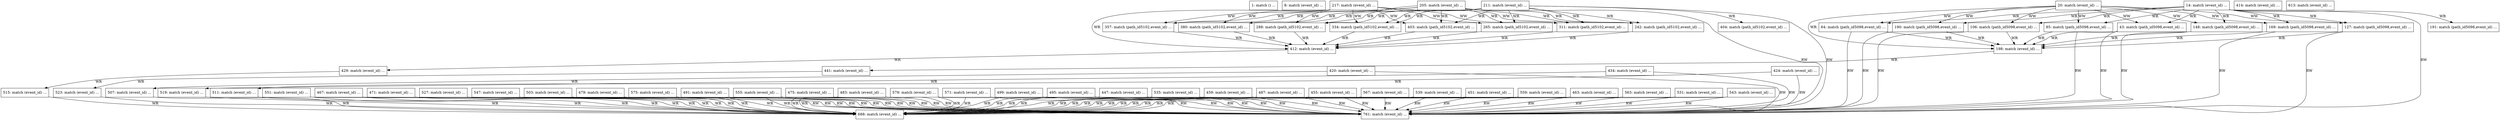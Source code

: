 digraph G {
  "1: match () ...
" [shape=box, ];
  "8: match (event_id) ...
" [shape=box, ];
  "14: match (event_id) ...
" [shape=box, ];
  "20: match (event_id) ...
" [shape=box, ];
  "43: match (path_id5098,event_id) ...
" [shape=box, ];
  "64: match (path_id5098,event_id) ...
" [shape=box, ];
  "85: match (path_id5098,event_id) ...
" [shape=box, ];
  "106: match (path_id5098,event_id) ...
" [shape=box, ];
  "127: match (path_id5098,event_id) ...
" [shape=box, ];
  "148: match (path_id5098,event_id) ...
" [shape=box, ];
  "169: match (path_id5098,event_id) ...
" [shape=box, ];
  "190: match (path_id5098,event_id) ...
" [shape=box, ];
  "191: match (path_id5098,event_id) ...
" [shape=box, ];
  "198: match (event_id) ...
" [shape=box, ];
  "205: match (event_id) ...
" [shape=box, ];
  "211: match (event_id) ...
" [shape=box, ];
  "217: match (event_id) ...
" [shape=box, ];
  "242: match (path_id5102,event_id) ...
" [shape=box, ];
  "265: match (path_id5102,event_id) ...
" [shape=box, ];
  "288: match (path_id5102,event_id) ...
" [shape=box, ];
  "311: match (path_id5102,event_id) ...
" [shape=box, ];
  "334: match (path_id5102,event_id) ...
" [shape=box, ];
  "357: match (path_id5102,event_id) ...
" [shape=box, ];
  "380: match (path_id5102,event_id) ...
" [shape=box, ];
  "403: match (path_id5102,event_id) ...
" [shape=box, ];
  "404: match (path_id5102,event_id) ...
" [shape=box, ];
  "412: match (event_id) ...
" [shape=box, ];
  "414: match (event_id) ...
" [shape=box, ];
  "420: match (event_id) ...
" [shape=box, ];
  "424: match (event_id) ...
" [shape=box, ];
  "429: match (event_id) ...
" [shape=box, ];
  "434: match (event_id) ...
" [shape=box, ];
  "441: match (event_id) ...
" [shape=box, ];
  "447: match (event_id) ...
" [shape=box, ];
  "451: match (event_id) ...
" [shape=box, ];
  "455: match (event_id) ...
" [shape=box, ];
  "459: match (event_id) ...
" [shape=box, ];
  "463: match (event_id) ...
" [shape=box, ];
  "467: match (event_id) ...
" [shape=box, ];
  "471: match (event_id) ...
" [shape=box, ];
  "475: match (event_id) ...
" [shape=box, ];
  "479: match (event_id) ...
" [shape=box, ];
  "483: match (event_id) ...
" [shape=box, ];
  "487: match (event_id) ...
" [shape=box, ];
  "491: match (event_id) ...
" [shape=box, ];
  "495: match (event_id) ...
" [shape=box, ];
  "499: match (event_id) ...
" [shape=box, ];
  "503: match (event_id) ...
" [shape=box, ];
  "507: match (event_id) ...
" [shape=box, ];
  "511: match (event_id) ...
" [shape=box, ];
  "515: match (event_id) ...
" [shape=box, ];
  "519: match (event_id) ...
" [shape=box, ];
  "523: match (event_id) ...
" [shape=box, ];
  "527: match (event_id) ...
" [shape=box, ];
  "531: match (event_id) ...
" [shape=box, ];
  "535: match (event_id) ...
" [shape=box, ];
  "539: match (event_id) ...
" [shape=box, ];
  "543: match (event_id) ...
" [shape=box, ];
  "547: match (event_id) ...
" [shape=box, ];
  "551: match (event_id) ...
" [shape=box, ];
  "555: match (event_id) ...
" [shape=box, ];
  "559: match (event_id) ...
" [shape=box, ];
  "563: match (event_id) ...
" [shape=box, ];
  "567: match (event_id) ...
" [shape=box, ];
  "571: match (event_id) ...
" [shape=box, ];
  "575: match (event_id) ...
" [shape=box, ];
  "579: match (event_id) ...
" [shape=box, ];
  "613: match (event_id) ...
" [shape=box, ];
  "688: match (event_id) ...
" [shape=box, ];
  "761: match (event_id) ...
" [shape=box, ];
  
  
  "14: match (event_id) ...
" -> "43: match (path_id5098,event_id) ...
" [
  label="WR", ];
  "14: match (event_id) ...
" -> "64: match (path_id5098,event_id) ...
" [
  label="WR", ];
  "14: match (event_id) ...
" -> "85: match (path_id5098,event_id) ...
" [
  label="WR", ];
  "14: match (event_id) ...
" -> "106: match (path_id5098,event_id) ...
" [
  label="WR", ];
  "14: match (event_id) ...
" -> "127: match (path_id5098,event_id) ...
" [
  label="WR", ];
  "14: match (event_id) ...
" -> "148: match (path_id5098,event_id) ...
" [
  label="WR", ];
  "14: match (event_id) ...
" -> "169: match (path_id5098,event_id) ...
" [
  label="WR", ];
  "14: match (event_id) ...
" -> "190: match (path_id5098,event_id) ...
" [
  label="WR", ];
  "14: match (event_id) ...
" -> "191: match (path_id5098,event_id) ...
" [
  label="WR", ];
  "14: match (event_id) ...
" -> "761: match (event_id) ...
" [label="RW", ];
  "20: match (event_id) ...
" -> "43: match (path_id5098,event_id) ...
" [
  label="WW", ];
  "20: match (event_id) ...
" -> "64: match (path_id5098,event_id) ...
" [
  label="WW", ];
  "20: match (event_id) ...
" -> "85: match (path_id5098,event_id) ...
" [
  label="WW", ];
  "20: match (event_id) ...
" -> "106: match (path_id5098,event_id) ...
" [
  label="WW", ];
  "20: match (event_id) ...
" -> "127: match (path_id5098,event_id) ...
" [
  label="WW", ];
  "20: match (event_id) ...
" -> "148: match (path_id5098,event_id) ...
" [
  label="WW", ];
  "20: match (event_id) ...
" -> "169: match (path_id5098,event_id) ...
" [
  label="WW", ];
  "20: match (event_id) ...
" -> "190: match (path_id5098,event_id) ...
" [
  label="WW", ];
  "20: match (event_id) ...
" -> "198: match (event_id) ...
" [label="WR", ];
  "43: match (path_id5098,event_id) ...
" -> "198: match (event_id) ...
" [
  label="WR", ];
  "43: match (path_id5098,event_id) ...
" -> "761: match (event_id) ...
" [
  label="RW", ];
  "64: match (path_id5098,event_id) ...
" -> "198: match (event_id) ...
" [
  label="WR", ];
  "64: match (path_id5098,event_id) ...
" -> "761: match (event_id) ...
" [
  label="RW", ];
  "85: match (path_id5098,event_id) ...
" -> "198: match (event_id) ...
" [
  label="WR", ];
  "85: match (path_id5098,event_id) ...
" -> "761: match (event_id) ...
" [
  label="RW", ];
  "106: match (path_id5098,event_id) ...
" -> "198: match (event_id) ...
" [
  label="WR", ];
  "106: match (path_id5098,event_id) ...
" -> "761: match (event_id) ...
" [
  label="RW", ];
  "127: match (path_id5098,event_id) ...
" -> "198: match (event_id) ...
" [
  label="WR", ];
  "127: match (path_id5098,event_id) ...
" -> "761: match (event_id) ...
" [
  label="RW", ];
  "148: match (path_id5098,event_id) ...
" -> "198: match (event_id) ...
" [
  label="WR", ];
  "148: match (path_id5098,event_id) ...
" -> "761: match (event_id) ...
" [
  label="RW", ];
  "169: match (path_id5098,event_id) ...
" -> "198: match (event_id) ...
" [
  label="WR", ];
  "169: match (path_id5098,event_id) ...
" -> "761: match (event_id) ...
" [
  label="RW", ];
  "190: match (path_id5098,event_id) ...
" -> "198: match (event_id) ...
" [
  label="WR", ];
  "190: match (path_id5098,event_id) ...
" -> "761: match (event_id) ...
" [
  label="RW", ];
  "198: match (event_id) ...
" -> "441: match (event_id) ...
" [label="WR", ];
  "205: match (event_id) ...
" -> "242: match (path_id5102,event_id) ...
" [
  label="WR", ];
  "205: match (event_id) ...
" -> "265: match (path_id5102,event_id) ...
" [
  label="WR", ];
  "205: match (event_id) ...
" -> "288: match (path_id5102,event_id) ...
" [
  label="WR", ];
  "205: match (event_id) ...
" -> "311: match (path_id5102,event_id) ...
" [
  label="WR", ];
  "205: match (event_id) ...
" -> "334: match (path_id5102,event_id) ...
" [
  label="WR", ];
  "205: match (event_id) ...
" -> "357: match (path_id5102,event_id) ...
" [
  label="WR", ];
  "205: match (event_id) ...
" -> "380: match (path_id5102,event_id) ...
" [
  label="WR", ];
  "205: match (event_id) ...
" -> "403: match (path_id5102,event_id) ...
" [
  label="WR", ];
  "205: match (event_id) ...
" -> "761: match (event_id) ...
" [label="RW", ];
  "211: match (event_id) ...
" -> "242: match (path_id5102,event_id) ...
" [
  label="WR", ];
  "211: match (event_id) ...
" -> "265: match (path_id5102,event_id) ...
" [
  label="WR", ];
  "211: match (event_id) ...
" -> "288: match (path_id5102,event_id) ...
" [
  label="WR", ];
  "211: match (event_id) ...
" -> "311: match (path_id5102,event_id) ...
" [
  label="WR", ];
  "211: match (event_id) ...
" -> "334: match (path_id5102,event_id) ...
" [
  label="WR", ];
  "211: match (event_id) ...
" -> "357: match (path_id5102,event_id) ...
" [
  label="WR", ];
  "211: match (event_id) ...
" -> "380: match (path_id5102,event_id) ...
" [
  label="WR", ];
  "211: match (event_id) ...
" -> "403: match (path_id5102,event_id) ...
" [
  label="WR", ];
  "211: match (event_id) ...
" -> "404: match (path_id5102,event_id) ...
" [
  label="WR", ];
  "211: match (event_id) ...
" -> "761: match (event_id) ...
" [label="RW", ];
  "217: match (event_id) ...
" -> "242: match (path_id5102,event_id) ...
" [
  label="WW", ];
  "217: match (event_id) ...
" -> "265: match (path_id5102,event_id) ...
" [
  label="WW", ];
  "217: match (event_id) ...
" -> "288: match (path_id5102,event_id) ...
" [
  label="WW", ];
  "217: match (event_id) ...
" -> "311: match (path_id5102,event_id) ...
" [
  label="WW", ];
  "217: match (event_id) ...
" -> "334: match (path_id5102,event_id) ...
" [
  label="WW", ];
  "217: match (event_id) ...
" -> "357: match (path_id5102,event_id) ...
" [
  label="WW", ];
  "217: match (event_id) ...
" -> "380: match (path_id5102,event_id) ...
" [
  label="WW", ];
  "217: match (event_id) ...
" -> "403: match (path_id5102,event_id) ...
" [
  label="WW", ];
  "217: match (event_id) ...
" -> "412: match (event_id) ...
" [label="WR", ];
  "242: match (path_id5102,event_id) ...
" -> "412: match (event_id) ...
" [
  label="WR", ];
  "265: match (path_id5102,event_id) ...
" -> "412: match (event_id) ...
" [
  label="WR", ];
  "288: match (path_id5102,event_id) ...
" -> "412: match (event_id) ...
" [
  label="WR", ];
  "311: match (path_id5102,event_id) ...
" -> "412: match (event_id) ...
" [
  label="WR", ];
  "334: match (path_id5102,event_id) ...
" -> "412: match (event_id) ...
" [
  label="WR", ];
  "357: match (path_id5102,event_id) ...
" -> "412: match (event_id) ...
" [
  label="WR", ];
  "380: match (path_id5102,event_id) ...
" -> "412: match (event_id) ...
" [
  label="WR", ];
  "403: match (path_id5102,event_id) ...
" -> "412: match (event_id) ...
" [
  label="WR", ];
  "412: match (event_id) ...
" -> "429: match (event_id) ...
" [label="WR", ];
  "420: match (event_id) ...
" -> "507: match (event_id) ...
" [label="WR", ];
  "420: match (event_id) ...
" -> "761: match (event_id) ...
" [label="RW", ];
  "424: match (event_id) ...
" -> "511: match (event_id) ...
" [label="WR", ];
  "424: match (event_id) ...
" -> "761: match (event_id) ...
" [label="RW", ];
  "429: match (event_id) ...
" -> "515: match (event_id) ...
" [label="WR", ];
  "434: match (event_id) ...
" -> "519: match (event_id) ...
" [label="WR", ];
  "434: match (event_id) ...
" -> "761: match (event_id) ...
" [label="RW", ];
  "441: match (event_id) ...
" -> "523: match (event_id) ...
" [label="WR", ];
  "447: match (event_id) ...
" -> "688: match (event_id) ...
" [label="WR", ];
  "447: match (event_id) ...
" -> "761: match (event_id) ...
" [label="RW", ];
  "451: match (event_id) ...
" -> "688: match (event_id) ...
" [label="WR", ];
  "451: match (event_id) ...
" -> "761: match (event_id) ...
" [label="RW", ];
  "455: match (event_id) ...
" -> "688: match (event_id) ...
" [label="WR", ];
  "455: match (event_id) ...
" -> "761: match (event_id) ...
" [label="RW", ];
  "459: match (event_id) ...
" -> "688: match (event_id) ...
" [label="WR", ];
  "459: match (event_id) ...
" -> "761: match (event_id) ...
" [label="RW", ];
  "463: match (event_id) ...
" -> "688: match (event_id) ...
" [label="WR", ];
  "463: match (event_id) ...
" -> "761: match (event_id) ...
" [label="RW", ];
  "467: match (event_id) ...
" -> "688: match (event_id) ...
" [label="WR", ];
  "467: match (event_id) ...
" -> "761: match (event_id) ...
" [label="RW", ];
  "471: match (event_id) ...
" -> "688: match (event_id) ...
" [label="WR", ];
  "471: match (event_id) ...
" -> "761: match (event_id) ...
" [label="RW", ];
  "475: match (event_id) ...
" -> "688: match (event_id) ...
" [label="WR", ];
  "475: match (event_id) ...
" -> "761: match (event_id) ...
" [label="RW", ];
  "479: match (event_id) ...
" -> "688: match (event_id) ...
" [label="WR", ];
  "479: match (event_id) ...
" -> "761: match (event_id) ...
" [label="RW", ];
  "483: match (event_id) ...
" -> "688: match (event_id) ...
" [label="WR", ];
  "483: match (event_id) ...
" -> "761: match (event_id) ...
" [label="RW", ];
  "487: match (event_id) ...
" -> "688: match (event_id) ...
" [label="WR", ];
  "487: match (event_id) ...
" -> "761: match (event_id) ...
" [label="RW", ];
  "491: match (event_id) ...
" -> "688: match (event_id) ...
" [label="WR", ];
  "491: match (event_id) ...
" -> "761: match (event_id) ...
" [label="RW", ];
  "495: match (event_id) ...
" -> "688: match (event_id) ...
" [label="WR", ];
  "495: match (event_id) ...
" -> "761: match (event_id) ...
" [label="RW", ];
  "499: match (event_id) ...
" -> "688: match (event_id) ...
" [label="WR", ];
  "499: match (event_id) ...
" -> "761: match (event_id) ...
" [label="RW", ];
  "503: match (event_id) ...
" -> "688: match (event_id) ...
" [label="WR", ];
  "503: match (event_id) ...
" -> "761: match (event_id) ...
" [label="RW", ];
  "507: match (event_id) ...
" -> "688: match (event_id) ...
" [label="WR", ];
  "511: match (event_id) ...
" -> "688: match (event_id) ...
" [label="WR", ];
  "515: match (event_id) ...
" -> "688: match (event_id) ...
" [label="WR", ];
  "519: match (event_id) ...
" -> "688: match (event_id) ...
" [label="WR", ];
  "523: match (event_id) ...
" -> "688: match (event_id) ...
" [label="WR", ];
  "527: match (event_id) ...
" -> "688: match (event_id) ...
" [label="WR", ];
  "527: match (event_id) ...
" -> "761: match (event_id) ...
" [label="RW", ];
  "531: match (event_id) ...
" -> "688: match (event_id) ...
" [label="WR", ];
  "531: match (event_id) ...
" -> "761: match (event_id) ...
" [label="RW", ];
  "535: match (event_id) ...
" -> "688: match (event_id) ...
" [label="WR", ];
  "535: match (event_id) ...
" -> "761: match (event_id) ...
" [label="RW", ];
  "539: match (event_id) ...
" -> "688: match (event_id) ...
" [label="WR", ];
  "539: match (event_id) ...
" -> "761: match (event_id) ...
" [label="RW", ];
  "543: match (event_id) ...
" -> "688: match (event_id) ...
" [label="WR", ];
  "543: match (event_id) ...
" -> "761: match (event_id) ...
" [label="RW", ];
  "547: match (event_id) ...
" -> "688: match (event_id) ...
" [label="WR", ];
  "547: match (event_id) ...
" -> "761: match (event_id) ...
" [label="RW", ];
  "551: match (event_id) ...
" -> "688: match (event_id) ...
" [label="WR", ];
  "551: match (event_id) ...
" -> "761: match (event_id) ...
" [label="RW", ];
  "555: match (event_id) ...
" -> "688: match (event_id) ...
" [label="WR", ];
  "555: match (event_id) ...
" -> "761: match (event_id) ...
" [label="RW", ];
  "559: match (event_id) ...
" -> "688: match (event_id) ...
" [label="WR", ];
  "559: match (event_id) ...
" -> "761: match (event_id) ...
" [label="RW", ];
  "563: match (event_id) ...
" -> "688: match (event_id) ...
" [label="WR", ];
  "563: match (event_id) ...
" -> "761: match (event_id) ...
" [label="RW", ];
  "567: match (event_id) ...
" -> "688: match (event_id) ...
" [label="WR", ];
  "567: match (event_id) ...
" -> "761: match (event_id) ...
" [label="RW", ];
  "571: match (event_id) ...
" -> "688: match (event_id) ...
" [label="WR", ];
  "571: match (event_id) ...
" -> "761: match (event_id) ...
" [label="RW", ];
  "575: match (event_id) ...
" -> "688: match (event_id) ...
" [label="WR", ];
  "575: match (event_id) ...
" -> "761: match (event_id) ...
" [label="RW", ];
  "579: match (event_id) ...
" -> "688: match (event_id) ...
" [label="WR", ];
  "579: match (event_id) ...
" -> "761: match (event_id) ...
" [label="RW", ];
  
  }